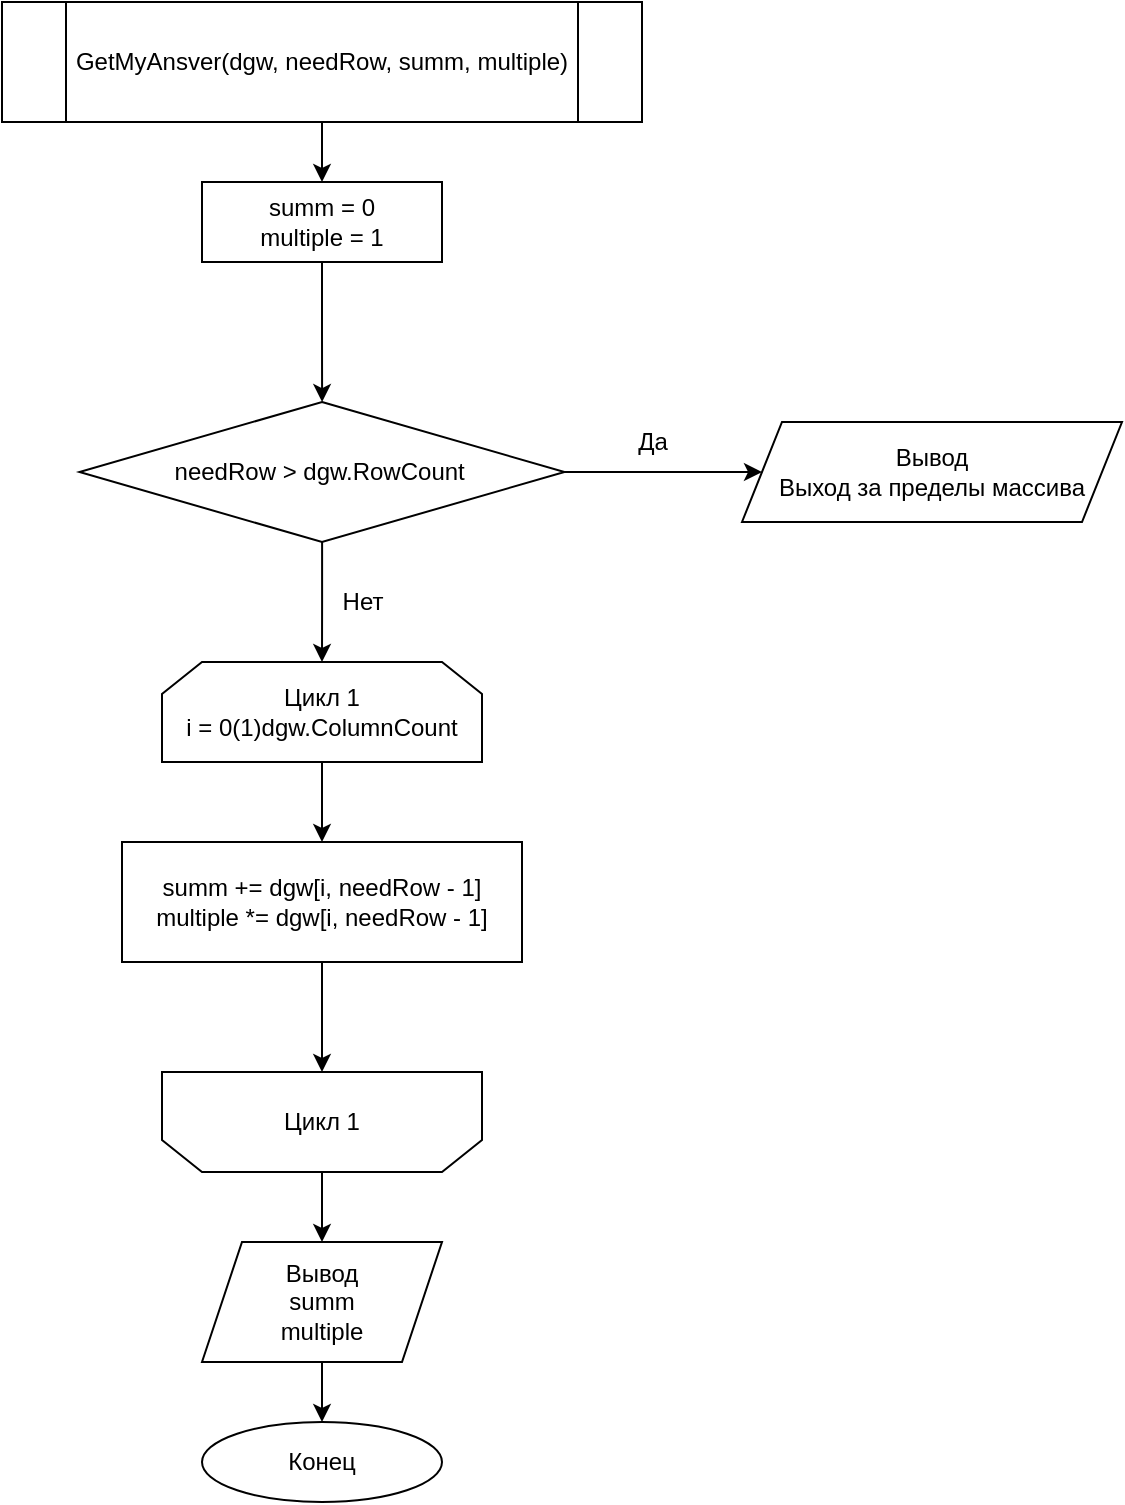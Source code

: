 <mxfile version="13.7.9" type="device"><diagram id="u_1U46GIJxwTXB3_2VoR" name="Страница 1"><mxGraphModel dx="852" dy="494" grid="1" gridSize="10" guides="1" tooltips="1" connect="1" arrows="1" fold="1" page="1" pageScale="1" pageWidth="827" pageHeight="1169" math="0" shadow="0"><root><mxCell id="0"/><mxCell id="1" parent="0"/><mxCell id="71oYLkjaG8lb37hT3jBX-11" style="edgeStyle=orthogonalEdgeStyle;rounded=0;orthogonalLoop=1;jettySize=auto;html=1;entryX=0.5;entryY=0;entryDx=0;entryDy=0;" edge="1" parent="1" source="71oYLkjaG8lb37hT3jBX-1" target="71oYLkjaG8lb37hT3jBX-2"><mxGeometry relative="1" as="geometry"/></mxCell><mxCell id="71oYLkjaG8lb37hT3jBX-1" value="GetMyAnsver(dgw, needRow, summ, multiple)" style="shape=process;whiteSpace=wrap;html=1;backgroundOutline=1;" vertex="1" parent="1"><mxGeometry x="220" width="320" height="60" as="geometry"/></mxCell><mxCell id="71oYLkjaG8lb37hT3jBX-12" style="edgeStyle=orthogonalEdgeStyle;rounded=0;orthogonalLoop=1;jettySize=auto;html=1;" edge="1" parent="1" source="71oYLkjaG8lb37hT3jBX-2" target="71oYLkjaG8lb37hT3jBX-3"><mxGeometry relative="1" as="geometry"/></mxCell><mxCell id="71oYLkjaG8lb37hT3jBX-2" value="summ = 0&lt;br&gt;multiple = 1" style="rounded=0;whiteSpace=wrap;html=1;" vertex="1" parent="1"><mxGeometry x="320" y="90" width="120" height="40" as="geometry"/></mxCell><mxCell id="71oYLkjaG8lb37hT3jBX-13" style="edgeStyle=orthogonalEdgeStyle;rounded=0;orthogonalLoop=1;jettySize=auto;html=1;" edge="1" parent="1" source="71oYLkjaG8lb37hT3jBX-3" target="71oYLkjaG8lb37hT3jBX-4"><mxGeometry relative="1" as="geometry"/></mxCell><mxCell id="71oYLkjaG8lb37hT3jBX-14" style="edgeStyle=orthogonalEdgeStyle;rounded=0;orthogonalLoop=1;jettySize=auto;html=1;entryX=0.5;entryY=0;entryDx=0;entryDy=0;" edge="1" parent="1" source="71oYLkjaG8lb37hT3jBX-3" target="71oYLkjaG8lb37hT3jBX-6"><mxGeometry relative="1" as="geometry"/></mxCell><mxCell id="71oYLkjaG8lb37hT3jBX-3" value="needRow &amp;gt; dgw.RowCount&amp;nbsp;" style="rhombus;whiteSpace=wrap;html=1;" vertex="1" parent="1"><mxGeometry x="258.75" y="200" width="242.5" height="70" as="geometry"/></mxCell><mxCell id="71oYLkjaG8lb37hT3jBX-4" value="Вывод&lt;br&gt;Выход за пределы массива" style="shape=parallelogram;perimeter=parallelogramPerimeter;whiteSpace=wrap;html=1;fixedSize=1;" vertex="1" parent="1"><mxGeometry x="590" y="210" width="190" height="50" as="geometry"/></mxCell><mxCell id="71oYLkjaG8lb37hT3jBX-15" style="edgeStyle=orthogonalEdgeStyle;rounded=0;orthogonalLoop=1;jettySize=auto;html=1;entryX=0.5;entryY=0;entryDx=0;entryDy=0;" edge="1" parent="1" source="71oYLkjaG8lb37hT3jBX-6" target="71oYLkjaG8lb37hT3jBX-7"><mxGeometry relative="1" as="geometry"/></mxCell><mxCell id="71oYLkjaG8lb37hT3jBX-6" value="Цикл 1&lt;br&gt;i = 0(1)dgw.ColumnCount" style="shape=loopLimit;whiteSpace=wrap;html=1;" vertex="1" parent="1"><mxGeometry x="300" y="330" width="160" height="50" as="geometry"/></mxCell><mxCell id="71oYLkjaG8lb37hT3jBX-16" style="edgeStyle=orthogonalEdgeStyle;rounded=0;orthogonalLoop=1;jettySize=auto;html=1;entryX=0.5;entryY=1;entryDx=0;entryDy=0;" edge="1" parent="1" source="71oYLkjaG8lb37hT3jBX-7" target="71oYLkjaG8lb37hT3jBX-8"><mxGeometry relative="1" as="geometry"/></mxCell><mxCell id="71oYLkjaG8lb37hT3jBX-7" value="summ += dgw[i, needRow - 1]&lt;br&gt;multiple *= dgw[i, needRow - 1]" style="rounded=0;whiteSpace=wrap;html=1;" vertex="1" parent="1"><mxGeometry x="280" y="420" width="200" height="60" as="geometry"/></mxCell><mxCell id="71oYLkjaG8lb37hT3jBX-17" style="edgeStyle=orthogonalEdgeStyle;rounded=0;orthogonalLoop=1;jettySize=auto;html=1;" edge="1" parent="1" source="71oYLkjaG8lb37hT3jBX-8" target="71oYLkjaG8lb37hT3jBX-9"><mxGeometry relative="1" as="geometry"/></mxCell><mxCell id="71oYLkjaG8lb37hT3jBX-8" value="Цикл 1" style="shape=loopLimit;whiteSpace=wrap;html=1;direction=west;" vertex="1" parent="1"><mxGeometry x="300" y="535" width="160" height="50" as="geometry"/></mxCell><mxCell id="71oYLkjaG8lb37hT3jBX-18" style="edgeStyle=orthogonalEdgeStyle;rounded=0;orthogonalLoop=1;jettySize=auto;html=1;entryX=0.5;entryY=0;entryDx=0;entryDy=0;" edge="1" parent="1" source="71oYLkjaG8lb37hT3jBX-9" target="71oYLkjaG8lb37hT3jBX-10"><mxGeometry relative="1" as="geometry"/></mxCell><mxCell id="71oYLkjaG8lb37hT3jBX-9" value="Вывод&lt;br&gt;summ&lt;br&gt;multiple" style="shape=parallelogram;perimeter=parallelogramPerimeter;whiteSpace=wrap;html=1;fixedSize=1;" vertex="1" parent="1"><mxGeometry x="320" y="620" width="120" height="60" as="geometry"/></mxCell><mxCell id="71oYLkjaG8lb37hT3jBX-10" value="Конец" style="ellipse;whiteSpace=wrap;html=1;" vertex="1" parent="1"><mxGeometry x="320" y="710" width="120" height="40" as="geometry"/></mxCell><mxCell id="71oYLkjaG8lb37hT3jBX-19" value="Да" style="text;html=1;align=center;verticalAlign=middle;resizable=0;points=[];autosize=1;" vertex="1" parent="1"><mxGeometry x="530" y="210" width="30" height="20" as="geometry"/></mxCell><mxCell id="71oYLkjaG8lb37hT3jBX-20" value="Нет" style="text;html=1;align=center;verticalAlign=middle;resizable=0;points=[];autosize=1;" vertex="1" parent="1"><mxGeometry x="380" y="290" width="40" height="20" as="geometry"/></mxCell></root></mxGraphModel></diagram></mxfile>